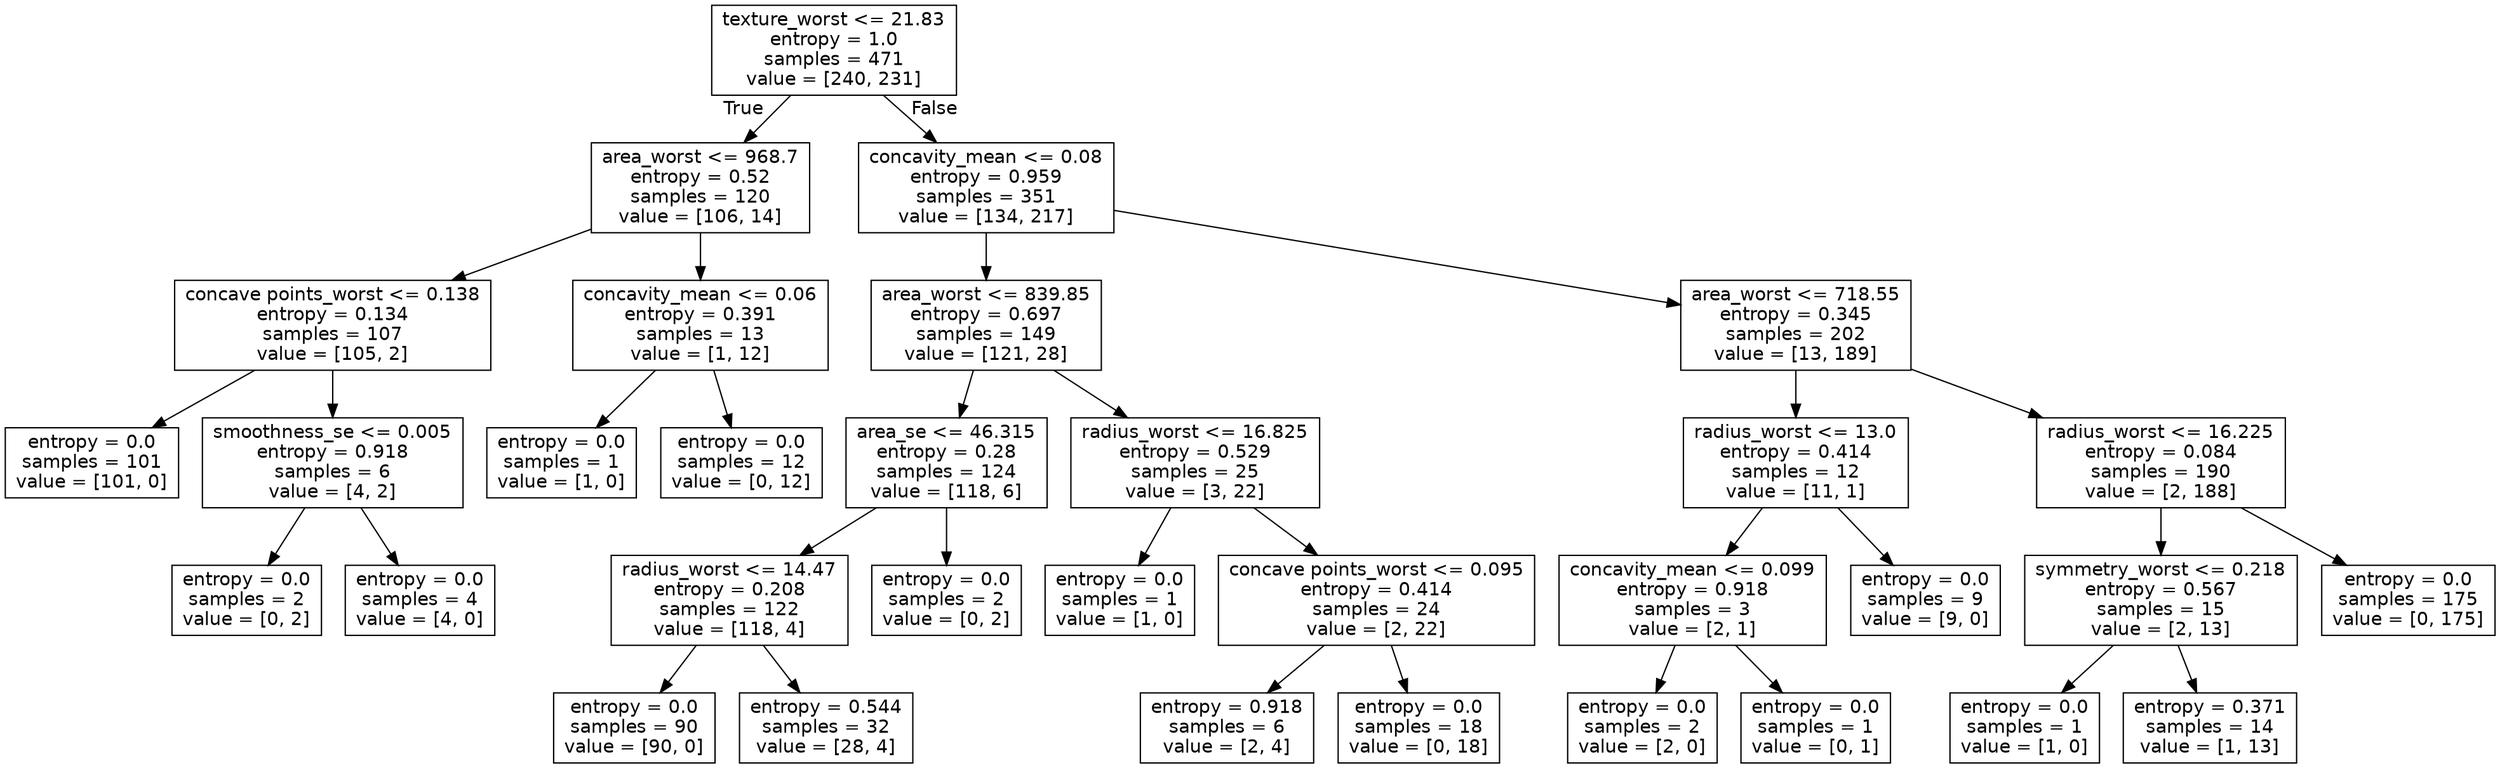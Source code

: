 digraph Tree {
node [shape=box, fontname="helvetica"] ;
edge [fontname="helvetica"] ;
0 [label="texture_worst <= 21.83\nentropy = 1.0\nsamples = 471\nvalue = [240, 231]"] ;
1 [label="area_worst <= 968.7\nentropy = 0.52\nsamples = 120\nvalue = [106, 14]"] ;
0 -> 1 [labeldistance=2.5, labelangle=45, headlabel="True"] ;
2 [label="concave points_worst <= 0.138\nentropy = 0.134\nsamples = 107\nvalue = [105, 2]"] ;
1 -> 2 ;
3 [label="entropy = 0.0\nsamples = 101\nvalue = [101, 0]"] ;
2 -> 3 ;
4 [label="smoothness_se <= 0.005\nentropy = 0.918\nsamples = 6\nvalue = [4, 2]"] ;
2 -> 4 ;
5 [label="entropy = 0.0\nsamples = 2\nvalue = [0, 2]"] ;
4 -> 5 ;
6 [label="entropy = 0.0\nsamples = 4\nvalue = [4, 0]"] ;
4 -> 6 ;
7 [label="concavity_mean <= 0.06\nentropy = 0.391\nsamples = 13\nvalue = [1, 12]"] ;
1 -> 7 ;
8 [label="entropy = 0.0\nsamples = 1\nvalue = [1, 0]"] ;
7 -> 8 ;
9 [label="entropy = 0.0\nsamples = 12\nvalue = [0, 12]"] ;
7 -> 9 ;
10 [label="concavity_mean <= 0.08\nentropy = 0.959\nsamples = 351\nvalue = [134, 217]"] ;
0 -> 10 [labeldistance=2.5, labelangle=-45, headlabel="False"] ;
11 [label="area_worst <= 839.85\nentropy = 0.697\nsamples = 149\nvalue = [121, 28]"] ;
10 -> 11 ;
12 [label="area_se <= 46.315\nentropy = 0.28\nsamples = 124\nvalue = [118, 6]"] ;
11 -> 12 ;
13 [label="radius_worst <= 14.47\nentropy = 0.208\nsamples = 122\nvalue = [118, 4]"] ;
12 -> 13 ;
14 [label="entropy = 0.0\nsamples = 90\nvalue = [90, 0]"] ;
13 -> 14 ;
15 [label="entropy = 0.544\nsamples = 32\nvalue = [28, 4]"] ;
13 -> 15 ;
16 [label="entropy = 0.0\nsamples = 2\nvalue = [0, 2]"] ;
12 -> 16 ;
17 [label="radius_worst <= 16.825\nentropy = 0.529\nsamples = 25\nvalue = [3, 22]"] ;
11 -> 17 ;
18 [label="entropy = 0.0\nsamples = 1\nvalue = [1, 0]"] ;
17 -> 18 ;
19 [label="concave points_worst <= 0.095\nentropy = 0.414\nsamples = 24\nvalue = [2, 22]"] ;
17 -> 19 ;
20 [label="entropy = 0.918\nsamples = 6\nvalue = [2, 4]"] ;
19 -> 20 ;
21 [label="entropy = 0.0\nsamples = 18\nvalue = [0, 18]"] ;
19 -> 21 ;
22 [label="area_worst <= 718.55\nentropy = 0.345\nsamples = 202\nvalue = [13, 189]"] ;
10 -> 22 ;
23 [label="radius_worst <= 13.0\nentropy = 0.414\nsamples = 12\nvalue = [11, 1]"] ;
22 -> 23 ;
24 [label="concavity_mean <= 0.099\nentropy = 0.918\nsamples = 3\nvalue = [2, 1]"] ;
23 -> 24 ;
25 [label="entropy = 0.0\nsamples = 2\nvalue = [2, 0]"] ;
24 -> 25 ;
26 [label="entropy = 0.0\nsamples = 1\nvalue = [0, 1]"] ;
24 -> 26 ;
27 [label="entropy = 0.0\nsamples = 9\nvalue = [9, 0]"] ;
23 -> 27 ;
28 [label="radius_worst <= 16.225\nentropy = 0.084\nsamples = 190\nvalue = [2, 188]"] ;
22 -> 28 ;
29 [label="symmetry_worst <= 0.218\nentropy = 0.567\nsamples = 15\nvalue = [2, 13]"] ;
28 -> 29 ;
30 [label="entropy = 0.0\nsamples = 1\nvalue = [1, 0]"] ;
29 -> 30 ;
31 [label="entropy = 0.371\nsamples = 14\nvalue = [1, 13]"] ;
29 -> 31 ;
32 [label="entropy = 0.0\nsamples = 175\nvalue = [0, 175]"] ;
28 -> 32 ;
}